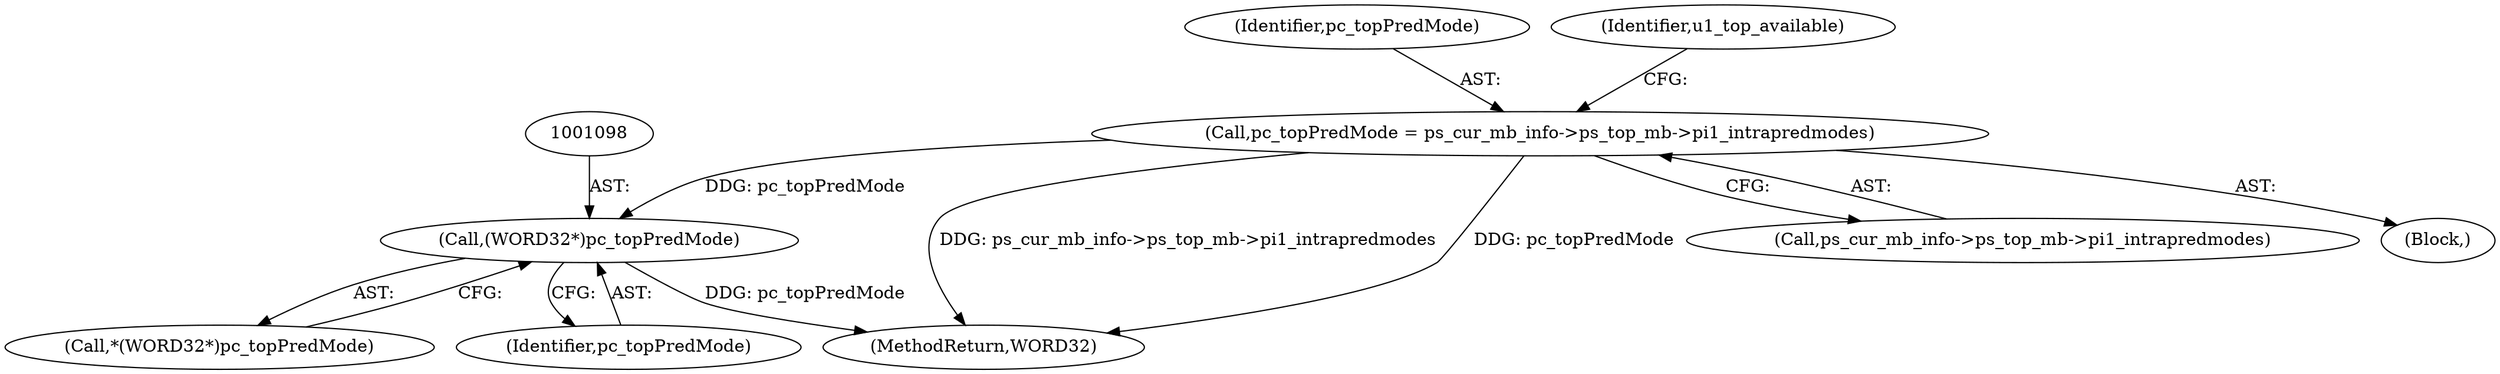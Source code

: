 digraph "0_Android_a583270e1c96d307469c83dc42bd3c5f1b9ef63f@pointer" {
"1001075" [label="(Call,pc_topPredMode = ps_cur_mb_info->ps_top_mb->pi1_intrapredmodes)"];
"1001097" [label="(Call,(WORD32*)pc_topPredMode)"];
"1001096" [label="(Call,*(WORD32*)pc_topPredMode)"];
"1001076" [label="(Identifier,pc_topPredMode)"];
"1001097" [label="(Call,(WORD32*)pc_topPredMode)"];
"1001083" [label="(Identifier,u1_top_available)"];
"1003254" [label="(MethodReturn,WORD32)"];
"1001075" [label="(Call,pc_topPredMode = ps_cur_mb_info->ps_top_mb->pi1_intrapredmodes)"];
"1001099" [label="(Identifier,pc_topPredMode)"];
"1001077" [label="(Call,ps_cur_mb_info->ps_top_mb->pi1_intrapredmodes)"];
"1001017" [label="(Block,)"];
"1001075" -> "1001017"  [label="AST: "];
"1001075" -> "1001077"  [label="CFG: "];
"1001076" -> "1001075"  [label="AST: "];
"1001077" -> "1001075"  [label="AST: "];
"1001083" -> "1001075"  [label="CFG: "];
"1001075" -> "1003254"  [label="DDG: ps_cur_mb_info->ps_top_mb->pi1_intrapredmodes"];
"1001075" -> "1003254"  [label="DDG: pc_topPredMode"];
"1001075" -> "1001097"  [label="DDG: pc_topPredMode"];
"1001097" -> "1001096"  [label="AST: "];
"1001097" -> "1001099"  [label="CFG: "];
"1001098" -> "1001097"  [label="AST: "];
"1001099" -> "1001097"  [label="AST: "];
"1001096" -> "1001097"  [label="CFG: "];
"1001097" -> "1003254"  [label="DDG: pc_topPredMode"];
}
